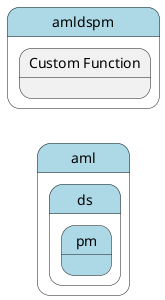 @startuml
left to right direction


state "aml" as aml #lightblue {
state "ds" as amlds #lightblue {
state "pm" as amldspm #lightblue {
}
}
}


state "amldspm" as pstatename #lightblue {
    state "Custom Function" as pmfunction {
    }
}





@enduml
